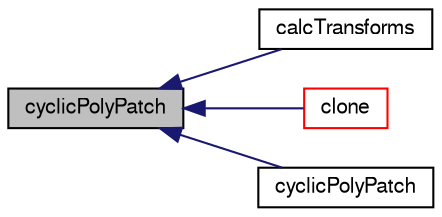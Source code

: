 digraph "cyclicPolyPatch"
{
  bgcolor="transparent";
  edge [fontname="FreeSans",fontsize="10",labelfontname="FreeSans",labelfontsize="10"];
  node [fontname="FreeSans",fontsize="10",shape=record];
  rankdir="LR";
  Node1 [label="cyclicPolyPatch",height=0.2,width=0.4,color="black", fillcolor="grey75", style="filled", fontcolor="black"];
  Node1 -> Node2 [dir="back",color="midnightblue",fontsize="10",style="solid",fontname="FreeSans"];
  Node2 [label="calcTransforms",height=0.2,width=0.4,color="black",URL="$a27434.html#afb48497736bbafb1fbb000cd218d1779",tooltip="Recalculate the transformation tensors. "];
  Node1 -> Node3 [dir="back",color="midnightblue",fontsize="10",style="solid",fontname="FreeSans"];
  Node3 [label="clone",height=0.2,width=0.4,color="red",URL="$a27434.html#adbf8c0a436d777bd346c3ab2a4b087df",tooltip="Construct and return a clone, resetting the boundary mesh. "];
  Node1 -> Node5 [dir="back",color="midnightblue",fontsize="10",style="solid",fontname="FreeSans"];
  Node5 [label="cyclicPolyPatch",height=0.2,width=0.4,color="black",URL="$a27434.html#a5ee3a54a406127292666314a5eeccfda",tooltip="Construct from components. "];
}
